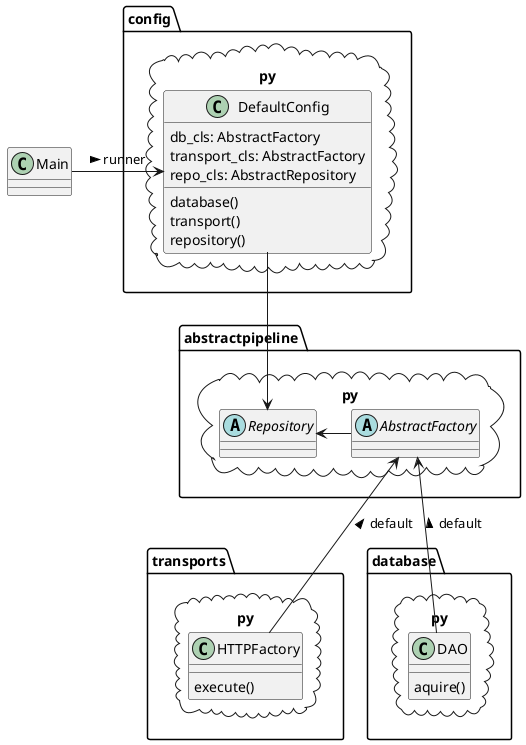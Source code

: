 @startuml

package config.py <<cloud>> {
    class DefaultConfig {
      db_cls: AbstractFactory
      transport_cls: AbstractFactory
      repo_cls: AbstractRepository
      database()
      transport()
      repository()
    }
}

package abstractpipeline.py <<cloud>> {

    abstract class Repository {
    }

    abstract class AbstractFactory {
    }

}

package transports.py <<cloud>>{
    class HTTPFactory {
        execute()
    }
}

package database.py <<cloud>>{
    class DAO {
        aquire()
    }
}

Main-r->DefaultConfig : runner >

DefaultConfig-d->Repository
Repository<-r-AbstractFactory

DAO -u-> AbstractFactory : default >
HTTPFactory -u-> AbstractFactory : default >

@enduml